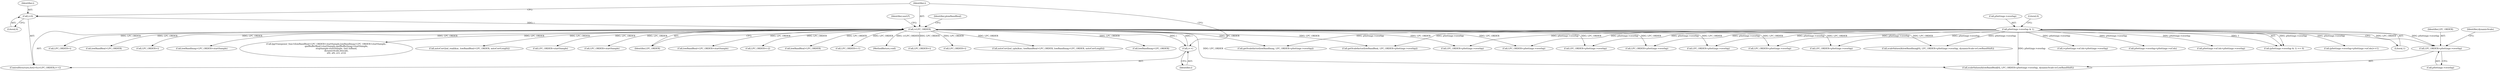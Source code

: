 digraph "0_Android_8e3be529372892e20ccf196809bc73276c822189@pointer" {
"1000676" [label="(Call,LPC_ORDER+pSettings->overlap)"];
"1000467" [label="(Call,i<LPC_ORDER)"];
"1000464" [label="(Call,i=0)"];
"1000470" [label="(Call,i++)"];
"1000540" [label="(Call,pSettings->overlap & 1)"];
"1000688" [label="(Call,LPC_ORDER+pSettings->overlap)"];
"1000463" [label="(ControlStructure,for(i=0;i<LPC_ORDER;i++))"];
"1000682" [label="(Identifier,dynamicScale)"];
"1000552" [label="(Call,(pSettings->overlap+pSettings->nCols)>>1)"];
"1000467" [label="(Call,i<LPC_ORDER)"];
"1000678" [label="(Call,pSettings->overlap)"];
"1000466" [label="(Literal,0)"];
"1000638" [label="(Call,getScalefactor(lowBandImag, LPC_ORDER+pSettings->overlap))"];
"1000540" [label="(Call,pSettings->overlap & 1)"];
"1000468" [label="(Identifier,i)"];
"1000720" [label="(Call,LPC_ORDER+pSettings->overlap)"];
"1001819" [label="(Call,lowBandReal+LPC_ORDER+startSample)"];
"1001891" [label="(Call,LPC_ORDER+i-2)"];
"1000740" [label="(Call,lowBandReal+LPC_ORDER)"];
"1000553" [label="(Call,pSettings->overlap+pSettings->nCols)"];
"1000506" [label="(Call,i<pSettings->nCols+pSettings->overlap)"];
"1000671" [label="(Call,scaleValues(&lowBandReal[0], LPC_ORDER+pSettings->overlap, dynamicScale-ovLowBandShift))"];
"1000703" [label="(Call,scaleValues(&lowBandImag[0], LPC_ORDER+pSettings->overlap, dynamicScale-ovLowBandShift))"];
"1000640" [label="(Call,LPC_ORDER+pSettings->overlap)"];
"1000508" [label="(Call,pSettings->nCols+pSettings->overlap)"];
"1000605" [label="(Call,LPC_ORDER+pSettings->overlap)"];
"1001882" [label="(Call,LPC_ORDER+i-1)"];
"1000541" [label="(Call,pSettings->overlap)"];
"1000708" [label="(Call,LPC_ORDER+pSettings->overlap)"];
"1000603" [label="(Call,getScalefactor(lowBandReal, LPC_ORDER+pSettings->overlap))"];
"1000470" [label="(Call,i++)"];
"1000471" [label="(Identifier,i)"];
"1002020" [label="(MethodReturn,void)"];
"1001907" [label="(Call,LPC_ORDER+i)"];
"1001750" [label="(Call,LPC_ORDER+i)"];
"1000539" [label="(Call,(pSettings->overlap & 1) == 0)"];
"1000677" [label="(Identifier,LPC_ORDER)"];
"1000544" [label="(Literal,1)"];
"1000620" [label="(Call,LPC_ORDER+pSettings->overlap)"];
"1000465" [label="(Identifier,i)"];
"1000545" [label="(Literal,0)"];
"1000737" [label="(Call,autoCorr2nd_cplx(&ac, lowBandReal+LPC_ORDER, lowBandImag+LPC_ORDER, autoCorrLength))"];
"1000743" [label="(Call,lowBandImag+LPC_ORDER)"];
"1000500" [label="(Identifier,useLP)"];
"1001763" [label="(Call,LPC_ORDER+i)"];
"1000754" [label="(Call,lowBandReal+LPC_ORDER)"];
"1000476" [label="(Identifier,plowBandReal)"];
"1001798" [label="(Call,LPC_ORDER+i)"];
"1001824" [label="(Call,lowBandImag+LPC_ORDER+startSample)"];
"1001818" [label="(Call,lppTransposer_func1(lowBandReal+LPC_ORDER+startSample,lowBandImag+LPC_ORDER+startSample,\n                              qmfBufferReal+startSample,qmfBufferImag+startSample,\n                              stopSample-startSample, (int) hiBand,\n                              dynamicScale,descale,\n                              a0r, a0i, a1r, a1i))"];
"1000676" [label="(Call,LPC_ORDER+pSettings->overlap)"];
"1000751" [label="(Call,autoCorr2nd_real(&ac, lowBandReal+LPC_ORDER, autoCorrLength))"];
"1000655" [label="(Call,LPC_ORDER+pSettings->overlap)"];
"1001821" [label="(Call,LPC_ORDER+startSample)"];
"1001826" [label="(Call,LPC_ORDER+startSample)"];
"1000464" [label="(Call,i=0)"];
"1000469" [label="(Identifier,LPC_ORDER)"];
"1000676" -> "1000671"  [label="AST: "];
"1000676" -> "1000678"  [label="CFG: "];
"1000677" -> "1000676"  [label="AST: "];
"1000678" -> "1000676"  [label="AST: "];
"1000682" -> "1000676"  [label="CFG: "];
"1000467" -> "1000676"  [label="DDG: LPC_ORDER"];
"1000540" -> "1000676"  [label="DDG: pSettings->overlap"];
"1000467" -> "1000463"  [label="AST: "];
"1000467" -> "1000469"  [label="CFG: "];
"1000468" -> "1000467"  [label="AST: "];
"1000469" -> "1000467"  [label="AST: "];
"1000476" -> "1000467"  [label="CFG: "];
"1000500" -> "1000467"  [label="CFG: "];
"1000467" -> "1002020"  [label="DDG: i<LPC_ORDER"];
"1000464" -> "1000467"  [label="DDG: i"];
"1000470" -> "1000467"  [label="DDG: i"];
"1000467" -> "1000470"  [label="DDG: i"];
"1000467" -> "1000603"  [label="DDG: LPC_ORDER"];
"1000467" -> "1000605"  [label="DDG: LPC_ORDER"];
"1000467" -> "1000620"  [label="DDG: LPC_ORDER"];
"1000467" -> "1000638"  [label="DDG: LPC_ORDER"];
"1000467" -> "1000640"  [label="DDG: LPC_ORDER"];
"1000467" -> "1000655"  [label="DDG: LPC_ORDER"];
"1000467" -> "1000671"  [label="DDG: LPC_ORDER"];
"1000467" -> "1000688"  [label="DDG: LPC_ORDER"];
"1000467" -> "1000703"  [label="DDG: LPC_ORDER"];
"1000467" -> "1000708"  [label="DDG: LPC_ORDER"];
"1000467" -> "1000720"  [label="DDG: LPC_ORDER"];
"1000467" -> "1000737"  [label="DDG: LPC_ORDER"];
"1000467" -> "1000740"  [label="DDG: LPC_ORDER"];
"1000467" -> "1000743"  [label="DDG: LPC_ORDER"];
"1000467" -> "1000751"  [label="DDG: LPC_ORDER"];
"1000467" -> "1000754"  [label="DDG: LPC_ORDER"];
"1000467" -> "1001750"  [label="DDG: LPC_ORDER"];
"1000467" -> "1001763"  [label="DDG: LPC_ORDER"];
"1000467" -> "1001798"  [label="DDG: LPC_ORDER"];
"1000467" -> "1001818"  [label="DDG: LPC_ORDER"];
"1000467" -> "1001819"  [label="DDG: LPC_ORDER"];
"1000467" -> "1001821"  [label="DDG: LPC_ORDER"];
"1000467" -> "1001824"  [label="DDG: LPC_ORDER"];
"1000467" -> "1001826"  [label="DDG: LPC_ORDER"];
"1000467" -> "1001882"  [label="DDG: LPC_ORDER"];
"1000467" -> "1001891"  [label="DDG: LPC_ORDER"];
"1000467" -> "1001907"  [label="DDG: LPC_ORDER"];
"1000464" -> "1000463"  [label="AST: "];
"1000464" -> "1000466"  [label="CFG: "];
"1000465" -> "1000464"  [label="AST: "];
"1000466" -> "1000464"  [label="AST: "];
"1000468" -> "1000464"  [label="CFG: "];
"1000470" -> "1000463"  [label="AST: "];
"1000470" -> "1000471"  [label="CFG: "];
"1000471" -> "1000470"  [label="AST: "];
"1000468" -> "1000470"  [label="CFG: "];
"1000540" -> "1000539"  [label="AST: "];
"1000540" -> "1000544"  [label="CFG: "];
"1000541" -> "1000540"  [label="AST: "];
"1000544" -> "1000540"  [label="AST: "];
"1000545" -> "1000540"  [label="CFG: "];
"1000540" -> "1000506"  [label="DDG: pSettings->overlap"];
"1000540" -> "1000508"  [label="DDG: pSettings->overlap"];
"1000540" -> "1000539"  [label="DDG: pSettings->overlap"];
"1000540" -> "1000539"  [label="DDG: 1"];
"1000540" -> "1000552"  [label="DDG: pSettings->overlap"];
"1000540" -> "1000553"  [label="DDG: pSettings->overlap"];
"1000540" -> "1000603"  [label="DDG: pSettings->overlap"];
"1000540" -> "1000605"  [label="DDG: pSettings->overlap"];
"1000540" -> "1000620"  [label="DDG: pSettings->overlap"];
"1000540" -> "1000638"  [label="DDG: pSettings->overlap"];
"1000540" -> "1000640"  [label="DDG: pSettings->overlap"];
"1000540" -> "1000655"  [label="DDG: pSettings->overlap"];
"1000540" -> "1000671"  [label="DDG: pSettings->overlap"];
"1000540" -> "1000688"  [label="DDG: pSettings->overlap"];
"1000540" -> "1000703"  [label="DDG: pSettings->overlap"];
"1000540" -> "1000708"  [label="DDG: pSettings->overlap"];
"1000540" -> "1000720"  [label="DDG: pSettings->overlap"];
}
